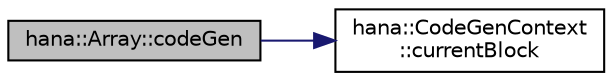 digraph "hana::Array::codeGen"
{
 // LATEX_PDF_SIZE
  edge [fontname="Helvetica",fontsize="10",labelfontname="Helvetica",labelfontsize="10"];
  node [fontname="Helvetica",fontsize="10",shape=record];
  rankdir="LR";
  Node1 [label="hana::Array::codeGen",height=0.2,width=0.4,color="black", fillcolor="grey75", style="filled", fontcolor="black",tooltip=" "];
  Node1 -> Node2 [color="midnightblue",fontsize="10",style="solid",fontname="Helvetica"];
  Node2 [label="hana::CodeGenContext\l::currentBlock",height=0.2,width=0.4,color="black", fillcolor="white", style="filled",URL="$classhana_1_1_code_gen_context.html#ab03838a9df07190a7289d01c3bb7f506",tooltip=" "];
}
